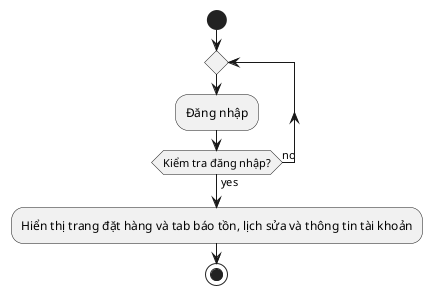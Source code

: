 @startuml
!pragma useVerticalIf on
start
repeat
:Đăng nhập;
repeat while(Kiểm tra đăng nhập?) is (no) not (yes)
:Hiển thị trang đặt hàng và tab báo tồn, lịch sửa và thông tin tài khoản;
stop
@enduml
